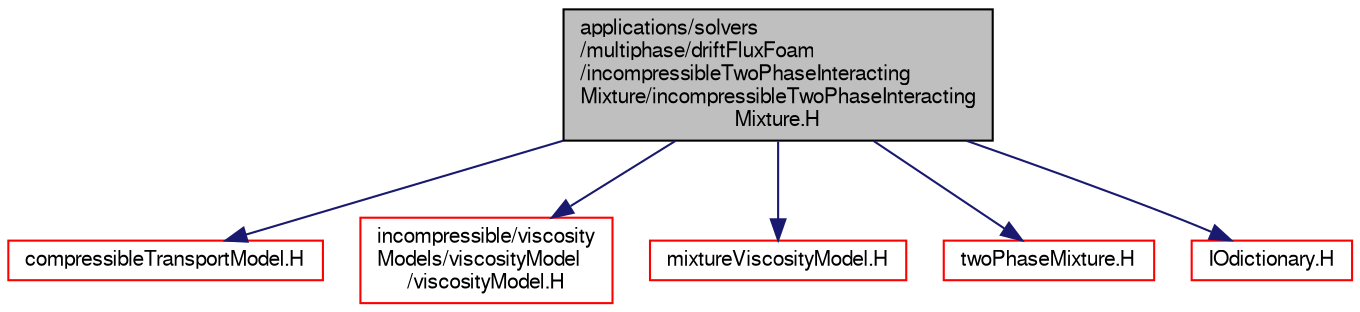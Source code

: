 digraph "applications/solvers/multiphase/driftFluxFoam/incompressibleTwoPhaseInteractingMixture/incompressibleTwoPhaseInteractingMixture.H"
{
  bgcolor="transparent";
  edge [fontname="FreeSans",fontsize="10",labelfontname="FreeSans",labelfontsize="10"];
  node [fontname="FreeSans",fontsize="10",shape=record];
  Node1 [label="applications/solvers\l/multiphase/driftFluxFoam\l/incompressibleTwoPhaseInteracting\lMixture/incompressibleTwoPhaseInteracting\lMixture.H",height=0.2,width=0.4,color="black", fillcolor="grey75", style="filled" fontcolor="black"];
  Node1 -> Node2 [color="midnightblue",fontsize="10",style="solid",fontname="FreeSans"];
  Node2 [label="compressibleTransportModel.H",height=0.2,width=0.4,color="red",URL="$a09921.html"];
  Node1 -> Node3 [color="midnightblue",fontsize="10",style="solid",fontname="FreeSans"];
  Node3 [label="incompressible/viscosity\lModels/viscosityModel\l/viscosityModel.H",height=0.2,width=0.4,color="red",URL="$a09940.html"];
  Node1 -> Node4 [color="midnightblue",fontsize="10",style="solid",fontname="FreeSans"];
  Node4 [label="mixtureViscosityModel.H",height=0.2,width=0.4,color="red",URL="$a03211.html"];
  Node1 -> Node5 [color="midnightblue",fontsize="10",style="solid",fontname="FreeSans"];
  Node5 [label="twoPhaseMixture.H",height=0.2,width=0.4,color="red",URL="$a09948.html"];
  Node1 -> Node6 [color="midnightblue",fontsize="10",style="solid",fontname="FreeSans"];
  Node6 [label="IOdictionary.H",height=0.2,width=0.4,color="red",URL="$a07296.html"];
}
